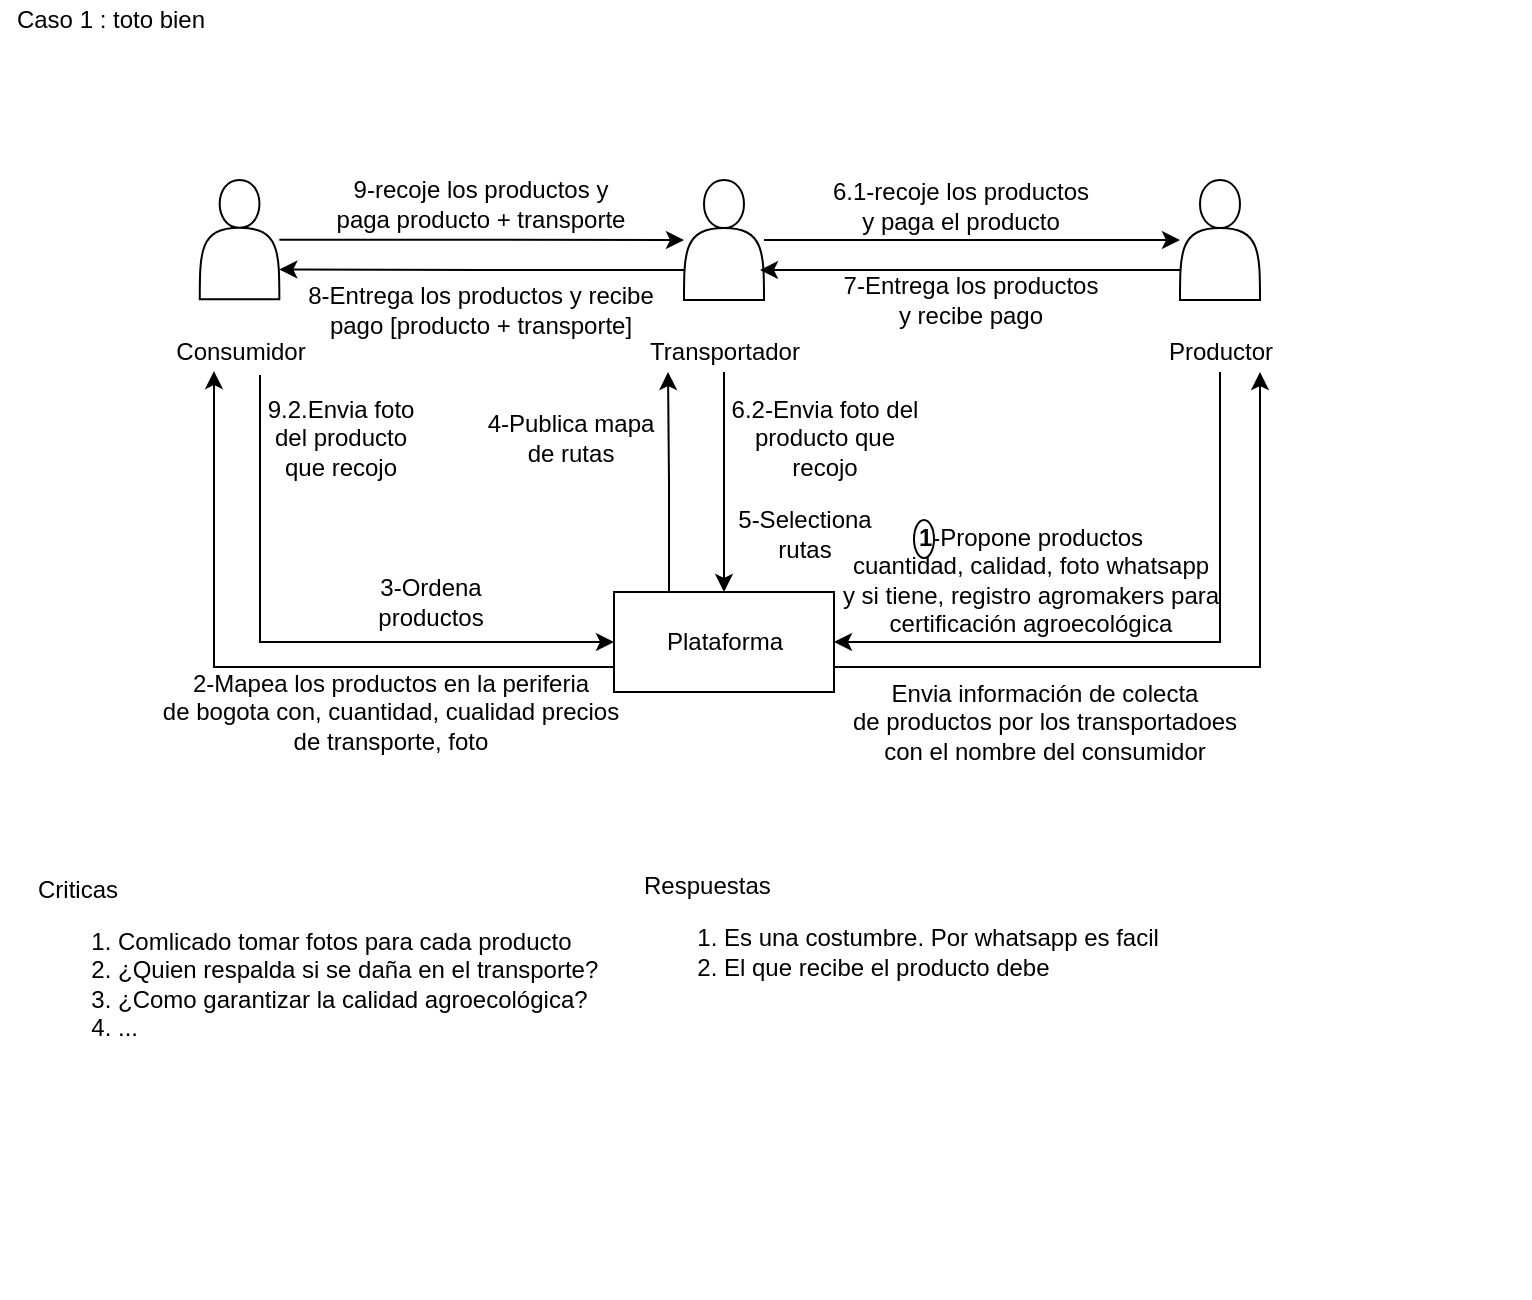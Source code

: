 <mxfile version="12.9.8" type="github">
  <diagram id="fr_rRepjxcli99Q9kd8I" name="Page-1">
    <mxGraphModel dx="1115" dy="773" grid="1" gridSize="10" guides="1" tooltips="1" connect="1" arrows="1" fold="1" page="1" pageScale="1" pageWidth="827" pageHeight="1169" math="0" shadow="0">
      <root>
        <mxCell id="0" />
        <mxCell id="1" parent="0" />
        <mxCell id="14NXw_HSZUPJ8-5zefrZ-14" value="" style="edgeStyle=orthogonalEdgeStyle;rounded=0;orthogonalLoop=1;jettySize=auto;html=1;" parent="1" source="14NXw_HSZUPJ8-5zefrZ-12" target="14NXw_HSZUPJ8-5zefrZ-13" edge="1">
          <mxGeometry relative="1" as="geometry" />
        </mxCell>
        <mxCell id="14NXw_HSZUPJ8-5zefrZ-16" value="" style="edgeStyle=orthogonalEdgeStyle;rounded=0;orthogonalLoop=1;jettySize=auto;html=1;" parent="1" source="14NXw_HSZUPJ8-5zefrZ-13" target="14NXw_HSZUPJ8-5zefrZ-15" edge="1">
          <mxGeometry relative="1" as="geometry" />
        </mxCell>
        <mxCell id="14NXw_HSZUPJ8-5zefrZ-20" value="" style="group" parent="1" vertex="1" connectable="0">
          <mxGeometry x="615" y="140" width="70" height="100" as="geometry" />
        </mxCell>
        <mxCell id="14NXw_HSZUPJ8-5zefrZ-15" value="" style="shape=actor;whiteSpace=wrap;html=1;" parent="14NXw_HSZUPJ8-5zefrZ-20" vertex="1">
          <mxGeometry x="15" width="40" height="60" as="geometry" />
        </mxCell>
        <mxCell id="14NXw_HSZUPJ8-5zefrZ-19" value="Productor" style="text;html=1;align=center;verticalAlign=middle;resizable=0;points=[];autosize=1;" parent="14NXw_HSZUPJ8-5zefrZ-20" vertex="1">
          <mxGeometry y="76" width="70" height="20" as="geometry" />
        </mxCell>
        <mxCell id="14NXw_HSZUPJ8-5zefrZ-21" value="" style="group" parent="1" vertex="1" connectable="0">
          <mxGeometry x="357" y="140" width="90" height="100" as="geometry" />
        </mxCell>
        <mxCell id="14NXw_HSZUPJ8-5zefrZ-13" value="" style="shape=actor;whiteSpace=wrap;html=1;" parent="14NXw_HSZUPJ8-5zefrZ-21" vertex="1">
          <mxGeometry x="25" width="40" height="60" as="geometry" />
        </mxCell>
        <mxCell id="14NXw_HSZUPJ8-5zefrZ-18" value="Transportador" style="text;html=1;align=center;verticalAlign=middle;resizable=0;points=[];autosize=1;" parent="14NXw_HSZUPJ8-5zefrZ-21" vertex="1">
          <mxGeometry y="76" width="90" height="20" as="geometry" />
        </mxCell>
        <mxCell id="14NXw_HSZUPJ8-5zefrZ-22" value="" style="group" parent="1" vertex="1" connectable="0">
          <mxGeometry x="120" y="140" width="271.5" height="99.45" as="geometry" />
        </mxCell>
        <mxCell id="14NXw_HSZUPJ8-5zefrZ-12" value="" style="shape=actor;whiteSpace=wrap;html=1;" parent="14NXw_HSZUPJ8-5zefrZ-22" vertex="1">
          <mxGeometry x="19.89" width="39.78" height="59.67" as="geometry" />
        </mxCell>
        <mxCell id="14NXw_HSZUPJ8-5zefrZ-17" value="Consumidor" style="text;html=1;align=center;verticalAlign=middle;resizable=0;points=[];autosize=1;" parent="14NXw_HSZUPJ8-5zefrZ-22" vertex="1">
          <mxGeometry y="75.56" width="80" height="20" as="geometry" />
        </mxCell>
        <mxCell id="14NXw_HSZUPJ8-5zefrZ-59" value="&lt;div&gt;8-Entrega los productos y recibe &lt;br&gt;&lt;/div&gt;&lt;div&gt;pago [producto + transporte]&lt;/div&gt;" style="text;html=1;align=center;verticalAlign=middle;resizable=0;points=[];autosize=1;" parent="14NXw_HSZUPJ8-5zefrZ-22" vertex="1">
          <mxGeometry x="64.674" y="49.556" width="190" height="30" as="geometry" />
        </mxCell>
        <mxCell id="14NXw_HSZUPJ8-5zefrZ-23" style="edgeStyle=orthogonalEdgeStyle;rounded=0;orthogonalLoop=1;jettySize=auto;html=1;exitX=0;exitY=0.75;exitDx=0;exitDy=0;" parent="1" source="14NXw_HSZUPJ8-5zefrZ-15" edge="1">
          <mxGeometry relative="1" as="geometry">
            <mxPoint x="420" y="185" as="targetPoint" />
          </mxGeometry>
        </mxCell>
        <mxCell id="14NXw_HSZUPJ8-5zefrZ-24" style="edgeStyle=orthogonalEdgeStyle;rounded=0;orthogonalLoop=1;jettySize=auto;html=1;exitX=0;exitY=0.75;exitDx=0;exitDy=0;entryX=1;entryY=0.75;entryDx=0;entryDy=0;" parent="1" source="14NXw_HSZUPJ8-5zefrZ-13" target="14NXw_HSZUPJ8-5zefrZ-12" edge="1">
          <mxGeometry relative="1" as="geometry" />
        </mxCell>
        <mxCell id="14NXw_HSZUPJ8-5zefrZ-30" value="&lt;div&gt;Caso 1 : toto bien&lt;br&gt;&lt;/div&gt;" style="text;html=1;align=center;verticalAlign=middle;resizable=0;points=[];autosize=1;" parent="1" vertex="1">
          <mxGeometry x="40" y="50" width="110" height="20" as="geometry" />
        </mxCell>
        <mxCell id="14NXw_HSZUPJ8-5zefrZ-36" style="edgeStyle=orthogonalEdgeStyle;rounded=0;orthogonalLoop=1;jettySize=auto;html=1;exitX=0;exitY=0.75;exitDx=0;exitDy=0;" parent="1" source="14NXw_HSZUPJ8-5zefrZ-34" target="14NXw_HSZUPJ8-5zefrZ-17" edge="1">
          <mxGeometry relative="1" as="geometry">
            <Array as="points">
              <mxPoint x="147" y="384" />
            </Array>
          </mxGeometry>
        </mxCell>
        <mxCell id="14NXw_HSZUPJ8-5zefrZ-40" value="&lt;div&gt;2-Mapea los productos en la periferia &lt;br&gt;de bogota con, cuantidad, cualidad precios&lt;/div&gt;&lt;div&gt; de transporte, foto&lt;br&gt;&lt;/div&gt;" style="text;html=1;align=center;verticalAlign=middle;resizable=0;points=[];" parent="14NXw_HSZUPJ8-5zefrZ-36" vertex="1" connectable="0">
          <mxGeometry x="-0.445" y="3" relative="1" as="geometry">
            <mxPoint x="-16" y="19.5" as="offset" />
          </mxGeometry>
        </mxCell>
        <mxCell id="14NXw_HSZUPJ8-5zefrZ-45" style="edgeStyle=orthogonalEdgeStyle;rounded=0;orthogonalLoop=1;jettySize=auto;html=1;exitX=1;exitY=0.75;exitDx=0;exitDy=0;" parent="1" source="14NXw_HSZUPJ8-5zefrZ-34" target="14NXw_HSZUPJ8-5zefrZ-19" edge="1">
          <mxGeometry relative="1" as="geometry">
            <Array as="points">
              <mxPoint x="670" y="384" />
            </Array>
          </mxGeometry>
        </mxCell>
        <mxCell id="14NXw_HSZUPJ8-5zefrZ-51" style="edgeStyle=orthogonalEdgeStyle;rounded=0;orthogonalLoop=1;jettySize=auto;html=1;exitX=0.25;exitY=0;exitDx=0;exitDy=0;entryX=0.189;entryY=1;entryDx=0;entryDy=0;entryPerimeter=0;" parent="1" source="14NXw_HSZUPJ8-5zefrZ-34" target="14NXw_HSZUPJ8-5zefrZ-18" edge="1">
          <mxGeometry relative="1" as="geometry" />
        </mxCell>
        <mxCell id="14NXw_HSZUPJ8-5zefrZ-34" value="Plataforma" style="html=1;" parent="1" vertex="1">
          <mxGeometry x="347" y="346" width="110" height="50" as="geometry" />
        </mxCell>
        <mxCell id="14NXw_HSZUPJ8-5zefrZ-35" style="edgeStyle=orthogonalEdgeStyle;rounded=0;orthogonalLoop=1;jettySize=auto;html=1;entryX=0;entryY=0.5;entryDx=0;entryDy=0;exitX=0.625;exitY=1.1;exitDx=0;exitDy=0;exitPerimeter=0;" parent="1" source="14NXw_HSZUPJ8-5zefrZ-17" target="14NXw_HSZUPJ8-5zefrZ-34" edge="1">
          <mxGeometry relative="1" as="geometry">
            <Array as="points">
              <mxPoint x="170" y="371" />
            </Array>
          </mxGeometry>
        </mxCell>
        <mxCell id="14NXw_HSZUPJ8-5zefrZ-37" value="&lt;div&gt;3-Ordena &lt;br&gt;&lt;/div&gt;&lt;div&gt;productos&lt;/div&gt;" style="text;html=1;align=center;verticalAlign=middle;resizable=0;points=[];autosize=1;" parent="1" vertex="1">
          <mxGeometry x="220" y="336" width="70" height="30" as="geometry" />
        </mxCell>
        <mxCell id="14NXw_HSZUPJ8-5zefrZ-43" style="edgeStyle=orthogonalEdgeStyle;rounded=0;orthogonalLoop=1;jettySize=auto;html=1;entryX=1;entryY=0.5;entryDx=0;entryDy=0;" parent="1" source="14NXw_HSZUPJ8-5zefrZ-19" target="14NXw_HSZUPJ8-5zefrZ-34" edge="1">
          <mxGeometry relative="1" as="geometry">
            <Array as="points">
              <mxPoint x="650" y="371" />
            </Array>
          </mxGeometry>
        </mxCell>
        <mxCell id="14NXw_HSZUPJ8-5zefrZ-47" value="&lt;div&gt;Envia información de colecta &lt;br&gt;&lt;/div&gt;&lt;div&gt;de productos por los transportadoes &lt;br&gt;&lt;/div&gt;&lt;div&gt;con el nombre del consumidor&lt;/div&gt;" style="text;html=1;align=center;verticalAlign=middle;resizable=0;points=[];autosize=1;" parent="1" vertex="1">
          <mxGeometry x="457" y="386" width="210" height="50" as="geometry" />
        </mxCell>
        <mxCell id="14NXw_HSZUPJ8-5zefrZ-48" value="&lt;div&gt;6.1-recoje los productos &lt;br&gt;&lt;/div&gt;&lt;div&gt;y paga el producto&lt;/div&gt;" style="text;html=1;align=center;verticalAlign=middle;resizable=0;points=[];autosize=1;" parent="1" vertex="1">
          <mxGeometry x="450" y="138" width="140" height="30" as="geometry" />
        </mxCell>
        <mxCell id="14NXw_HSZUPJ8-5zefrZ-49" style="edgeStyle=orthogonalEdgeStyle;rounded=0;orthogonalLoop=1;jettySize=auto;html=1;entryX=0.5;entryY=0;entryDx=0;entryDy=0;" parent="1" source="14NXw_HSZUPJ8-5zefrZ-18" target="14NXw_HSZUPJ8-5zefrZ-34" edge="1">
          <mxGeometry relative="1" as="geometry" />
        </mxCell>
        <mxCell id="14NXw_HSZUPJ8-5zefrZ-50" value="&lt;div&gt;6.2-Envia foto del &lt;br&gt;&lt;/div&gt;&lt;div&gt;producto que &lt;br&gt;&lt;/div&gt;&lt;div&gt;recojo&lt;/div&gt;" style="text;html=1;align=center;verticalAlign=middle;resizable=0;points=[];autosize=1;" parent="1" vertex="1">
          <mxGeometry x="397" y="244" width="110" height="50" as="geometry" />
        </mxCell>
        <mxCell id="14NXw_HSZUPJ8-5zefrZ-52" value="&lt;div&gt;4-Publica mapa &lt;br&gt;&lt;/div&gt;&lt;div&gt;de rutas&lt;/div&gt;" style="text;html=1;align=center;verticalAlign=middle;resizable=0;points=[];autosize=1;" parent="1" vertex="1">
          <mxGeometry x="275" y="254" width="100" height="30" as="geometry" />
        </mxCell>
        <mxCell id="14NXw_HSZUPJ8-5zefrZ-53" value="&lt;div&gt;5-Selectiona &lt;br&gt;&lt;/div&gt;&lt;div&gt;rutas&lt;/div&gt;" style="text;html=1;align=center;verticalAlign=middle;resizable=0;points=[];autosize=1;" parent="1" vertex="1">
          <mxGeometry x="402" y="302" width="80" height="30" as="geometry" />
        </mxCell>
        <mxCell id="14NXw_HSZUPJ8-5zefrZ-54" value="&lt;div&gt;7-Entrega los productos &lt;br&gt;&lt;/div&gt;&lt;div&gt;y recibe pago&lt;/div&gt;" style="text;html=1;align=center;verticalAlign=middle;resizable=0;points=[];autosize=1;" parent="1" vertex="1">
          <mxGeometry x="455" y="185" width="140" height="30" as="geometry" />
        </mxCell>
        <mxCell id="14NXw_HSZUPJ8-5zefrZ-57" value="9-recoje los productos y &lt;br&gt;&lt;div&gt;paga producto + transporte&lt;/div&gt;" style="text;html=1;align=center;verticalAlign=middle;resizable=0;points=[];autosize=1;" parent="1" vertex="1">
          <mxGeometry x="199.675" y="137.002" width="160" height="30" as="geometry" />
        </mxCell>
        <mxCell id="14NXw_HSZUPJ8-5zefrZ-61" value="&lt;div&gt;9.2.Envia foto &lt;br&gt;&lt;/div&gt;&lt;div&gt;del producto &lt;br&gt;&lt;/div&gt;&lt;div&gt;que recojo&lt;br&gt;&lt;/div&gt;" style="text;html=1;align=center;verticalAlign=middle;resizable=0;points=[];autosize=1;" parent="1" vertex="1">
          <mxGeometry x="165" y="244" width="90" height="50" as="geometry" />
        </mxCell>
        <mxCell id="ADDT872Vxhy6xt_6KgxA-2" value="" style="group" vertex="1" connectable="0" parent="1">
          <mxGeometry x="485" y="331" width="320" height="45" as="geometry" />
        </mxCell>
        <mxCell id="14NXw_HSZUPJ8-5zefrZ-46" value="&lt;div&gt;&lt;b&gt;1&lt;/b&gt;-Propone productos &lt;br&gt;&lt;/div&gt;&lt;div&gt;cuantidad, calidad, foto whatsapp&lt;/div&gt;&lt;div&gt;y si tiene, registro agromakers para &lt;br&gt;&lt;/div&gt;&lt;div&gt;certificación agroecológica&lt;br&gt;&lt;/div&gt;" style="text;html=1;align=center;verticalAlign=middle;resizable=0;points=[];autosize=1;" parent="ADDT872Vxhy6xt_6KgxA-2" vertex="1">
          <mxGeometry x="-30" y="-21" width="200" height="60" as="geometry" />
        </mxCell>
        <mxCell id="ADDT872Vxhy6xt_6KgxA-1" value="" style="ellipse;whiteSpace=wrap;html=1;fillColor=none;" vertex="1" parent="ADDT872Vxhy6xt_6KgxA-2">
          <mxGeometry x="12" y="-21" width="10" height="19" as="geometry" />
        </mxCell>
        <mxCell id="ADDT872Vxhy6xt_6KgxA-3" value="&lt;div&gt;Criticas&lt;/div&gt;&lt;div&gt;&lt;ol&gt;&lt;li&gt;Comlicado tomar fotos para cada producto&lt;/li&gt;&lt;li&gt;¿Quien respalda si se daña en el transporte?&lt;/li&gt;&lt;li&gt;¿Como garantizar la calidad agroecológica?&lt;br&gt;&lt;/li&gt;&lt;li&gt;...&lt;br&gt;&lt;/li&gt;&lt;/ol&gt;&lt;/div&gt;" style="text;html=1;align=left;verticalAlign=middle;resizable=0;points=[];autosize=1;" vertex="1" parent="1">
          <mxGeometry x="57.0" y="475" width="290" height="120" as="geometry" />
        </mxCell>
        <mxCell id="ADDT872Vxhy6xt_6KgxA-4" value="&lt;div&gt;Respuestas&lt;/div&gt;&lt;div&gt;&lt;ol&gt;&lt;li&gt;Es una costumbre. Por whatsapp es facil&lt;br&gt;&lt;/li&gt;&lt;li&gt;El que recibe el producto debe &lt;br&gt;&lt;/li&gt;&lt;/ol&gt;&lt;/div&gt;" style="text;whiteSpace=wrap;html=1;" vertex="1" parent="1">
          <mxGeometry x="359.68" y="479" width="420.32" height="220" as="geometry" />
        </mxCell>
      </root>
    </mxGraphModel>
  </diagram>
</mxfile>
